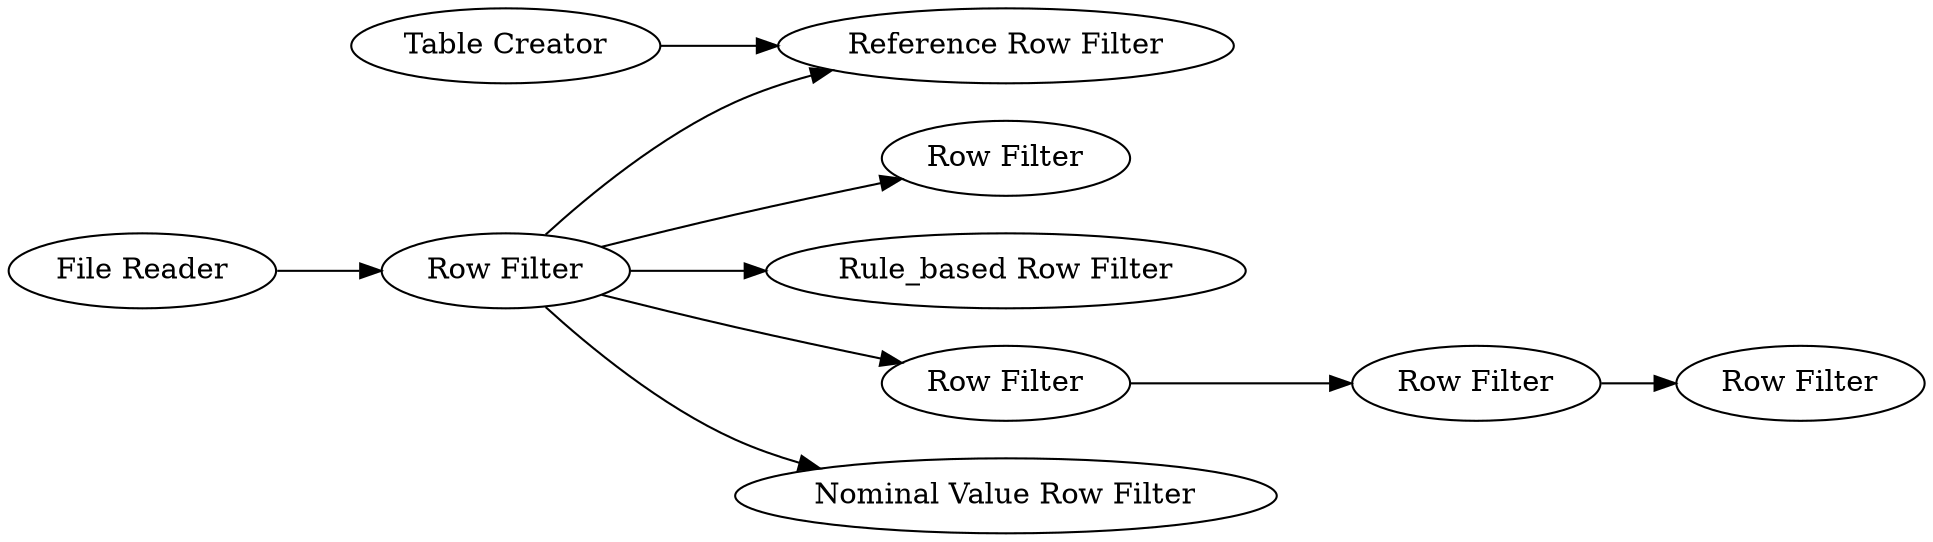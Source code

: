 digraph {
	11 -> 10
	8 -> 10
	8 -> 3
	8 -> 7
	12 -> 8
	5 -> 6
	8 -> 4
	8 -> 5
	6 -> 9
	5 [label="Row Filter"]
	7 [label="Rule_based Row Filter"]
	9 [label="Row Filter"]
	11 [label="Table Creator"]
	4 [label="Nominal Value Row Filter"]
	8 [label="Row Filter"]
	6 [label="Row Filter"]
	12 [label="File Reader"]
	3 [label="Row Filter"]
	10 [label="Reference Row Filter"]
	rankdir=LR
}
